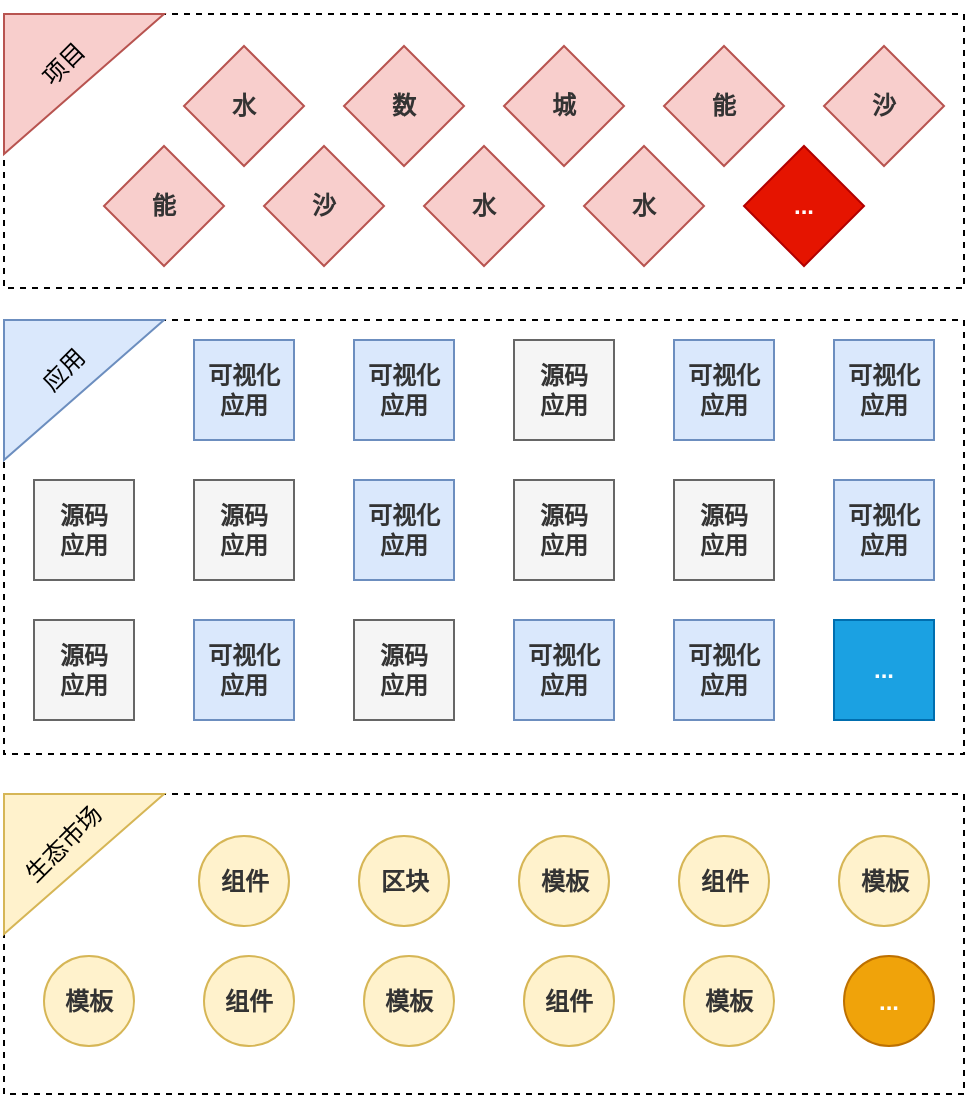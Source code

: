 <mxfile version="23.1.5" type="github">
  <diagram name="第 1 页" id="LY0YPnrHA6B2b3IWMHaJ">
    <mxGraphModel dx="1434" dy="758" grid="1" gridSize="10" guides="1" tooltips="1" connect="1" arrows="1" fold="1" page="1" pageScale="1" pageWidth="827" pageHeight="1169" math="0" shadow="0">
      <root>
        <mxCell id="0" />
        <mxCell id="1" parent="0" />
        <mxCell id="4g3i7PId28n3mnpLQAkF-48" value="" style="rounded=0;whiteSpace=wrap;html=1;fillColor=none;fontStyle=1;fontColor=#333333;dashed=1;" vertex="1" parent="1">
          <mxGeometry x="150" y="170" width="480" height="137" as="geometry" />
        </mxCell>
        <mxCell id="4g3i7PId28n3mnpLQAkF-47" value="" style="rounded=0;whiteSpace=wrap;html=1;fillColor=none;fontStyle=1;fontColor=#333333;dashed=1;" vertex="1" parent="1">
          <mxGeometry x="150" y="323" width="480" height="217" as="geometry" />
        </mxCell>
        <mxCell id="4g3i7PId28n3mnpLQAkF-4" value="水" style="rhombus;whiteSpace=wrap;html=1;fillColor=#f8cecc;strokeColor=#b85450;fontStyle=1;fontColor=#333333;" vertex="1" parent="1">
          <mxGeometry x="240" y="186" width="60" height="60" as="geometry" />
        </mxCell>
        <mxCell id="4g3i7PId28n3mnpLQAkF-5" value="数" style="rhombus;whiteSpace=wrap;html=1;fillColor=#f8cecc;strokeColor=#b85450;fontStyle=1;fontColor=#333333;" vertex="1" parent="1">
          <mxGeometry x="320" y="186" width="60" height="60" as="geometry" />
        </mxCell>
        <mxCell id="4g3i7PId28n3mnpLQAkF-6" value="城" style="rhombus;whiteSpace=wrap;html=1;fillColor=#f8cecc;strokeColor=#b85450;fontStyle=1;fontColor=#333333;" vertex="1" parent="1">
          <mxGeometry x="400" y="186" width="60" height="60" as="geometry" />
        </mxCell>
        <mxCell id="4g3i7PId28n3mnpLQAkF-7" value="能" style="rhombus;whiteSpace=wrap;html=1;fillColor=#f8cecc;strokeColor=#b85450;fontStyle=1;fontColor=#333333;" vertex="1" parent="1">
          <mxGeometry x="480" y="186" width="60" height="60" as="geometry" />
        </mxCell>
        <mxCell id="4g3i7PId28n3mnpLQAkF-8" value="沙" style="rhombus;whiteSpace=wrap;html=1;fillColor=#f8cecc;strokeColor=#b85450;fontStyle=1;fontColor=#333333;" vertex="1" parent="1">
          <mxGeometry x="560" y="186" width="60" height="60" as="geometry" />
        </mxCell>
        <mxCell id="4g3i7PId28n3mnpLQAkF-9" value="能" style="rhombus;whiteSpace=wrap;html=1;fillColor=#f8cecc;strokeColor=#b85450;fontStyle=1;fontColor=#333333;" vertex="1" parent="1">
          <mxGeometry x="200" y="236" width="60" height="60" as="geometry" />
        </mxCell>
        <mxCell id="4g3i7PId28n3mnpLQAkF-10" value="沙" style="rhombus;whiteSpace=wrap;html=1;fillColor=#f8cecc;strokeColor=#b85450;fontStyle=1;fontColor=#333333;" vertex="1" parent="1">
          <mxGeometry x="280" y="236" width="60" height="60" as="geometry" />
        </mxCell>
        <mxCell id="4g3i7PId28n3mnpLQAkF-11" value="水" style="rhombus;whiteSpace=wrap;html=1;fillColor=#f8cecc;strokeColor=#b85450;fontStyle=1;fontColor=#333333;" vertex="1" parent="1">
          <mxGeometry x="360" y="236" width="60" height="60" as="geometry" />
        </mxCell>
        <mxCell id="4g3i7PId28n3mnpLQAkF-12" value="水" style="rhombus;whiteSpace=wrap;html=1;fillColor=#f8cecc;strokeColor=#b85450;fontStyle=1;fontColor=#333333;" vertex="1" parent="1">
          <mxGeometry x="440" y="236" width="60" height="60" as="geometry" />
        </mxCell>
        <mxCell id="4g3i7PId28n3mnpLQAkF-13" value="..." style="rhombus;whiteSpace=wrap;html=1;fillColor=#e51400;strokeColor=#B20000;fontColor=#FFFFFF;fontStyle=1" vertex="1" parent="1">
          <mxGeometry x="520" y="236" width="60" height="60" as="geometry" />
        </mxCell>
        <mxCell id="4g3i7PId28n3mnpLQAkF-15" value="可视化&lt;br&gt;应用" style="whiteSpace=wrap;html=1;aspect=fixed;fillColor=#dae8fc;strokeColor=#6c8ebf;fontStyle=1;fontColor=#333333;" vertex="1" parent="1">
          <mxGeometry x="245" y="333" width="50" height="50" as="geometry" />
        </mxCell>
        <mxCell id="4g3i7PId28n3mnpLQAkF-16" value="可视化&lt;br style=&quot;border-color: var(--border-color);&quot;&gt;应用" style="whiteSpace=wrap;html=1;aspect=fixed;fillColor=#dae8fc;strokeColor=#6c8ebf;fontStyle=1;fontColor=#333333;" vertex="1" parent="1">
          <mxGeometry x="325" y="333" width="50" height="50" as="geometry" />
        </mxCell>
        <mxCell id="4g3i7PId28n3mnpLQAkF-17" value="源码&lt;br style=&quot;border-color: var(--border-color);&quot;&gt;应用" style="whiteSpace=wrap;html=1;aspect=fixed;fillColor=#f5f5f5;fontColor=#333333;strokeColor=#666666;fontStyle=1" vertex="1" parent="1">
          <mxGeometry x="405" y="333" width="50" height="50" as="geometry" />
        </mxCell>
        <mxCell id="4g3i7PId28n3mnpLQAkF-18" value="可视化&lt;br style=&quot;border-color: var(--border-color);&quot;&gt;应用" style="whiteSpace=wrap;html=1;aspect=fixed;fillColor=#dae8fc;strokeColor=#6c8ebf;fontStyle=1;fontColor=#333333;" vertex="1" parent="1">
          <mxGeometry x="485" y="333" width="50" height="50" as="geometry" />
        </mxCell>
        <mxCell id="4g3i7PId28n3mnpLQAkF-19" value="可视化&lt;br style=&quot;border-color: var(--border-color);&quot;&gt;应用" style="whiteSpace=wrap;html=1;aspect=fixed;fillColor=#dae8fc;strokeColor=#6c8ebf;fontStyle=1;fontColor=#333333;" vertex="1" parent="1">
          <mxGeometry x="565" y="333" width="50" height="50" as="geometry" />
        </mxCell>
        <mxCell id="4g3i7PId28n3mnpLQAkF-20" value="源码&lt;br style=&quot;border-color: var(--border-color);&quot;&gt;应用" style="whiteSpace=wrap;html=1;aspect=fixed;fillColor=#f5f5f5;fontColor=#333333;strokeColor=#666666;fontStyle=1" vertex="1" parent="1">
          <mxGeometry x="165" y="403" width="50" height="50" as="geometry" />
        </mxCell>
        <mxCell id="4g3i7PId28n3mnpLQAkF-21" value="源码&lt;br style=&quot;border-color: var(--border-color);&quot;&gt;应用" style="whiteSpace=wrap;html=1;aspect=fixed;fillColor=#f5f5f5;fontColor=#333333;strokeColor=#666666;fontStyle=1" vertex="1" parent="1">
          <mxGeometry x="245" y="403" width="50" height="50" as="geometry" />
        </mxCell>
        <mxCell id="4g3i7PId28n3mnpLQAkF-22" value="可视化&lt;br style=&quot;border-color: var(--border-color);&quot;&gt;应用" style="whiteSpace=wrap;html=1;aspect=fixed;fillColor=#dae8fc;strokeColor=#6c8ebf;fontStyle=1;fontColor=#333333;" vertex="1" parent="1">
          <mxGeometry x="325" y="403" width="50" height="50" as="geometry" />
        </mxCell>
        <mxCell id="4g3i7PId28n3mnpLQAkF-23" value="源码&lt;br style=&quot;border-color: var(--border-color);&quot;&gt;应用" style="whiteSpace=wrap;html=1;aspect=fixed;fillColor=#f5f5f5;fontColor=#333333;strokeColor=#666666;fontStyle=1" vertex="1" parent="1">
          <mxGeometry x="405" y="403" width="50" height="50" as="geometry" />
        </mxCell>
        <mxCell id="4g3i7PId28n3mnpLQAkF-24" value="源码&lt;br style=&quot;border-color: var(--border-color);&quot;&gt;应用" style="whiteSpace=wrap;html=1;aspect=fixed;fillColor=#f5f5f5;fontColor=#333333;strokeColor=#666666;fontStyle=1" vertex="1" parent="1">
          <mxGeometry x="485" y="403" width="50" height="50" as="geometry" />
        </mxCell>
        <mxCell id="4g3i7PId28n3mnpLQAkF-25" value="可视化&lt;br style=&quot;border-color: var(--border-color);&quot;&gt;应用" style="whiteSpace=wrap;html=1;aspect=fixed;fillColor=#dae8fc;strokeColor=#6c8ebf;fontStyle=1;fontColor=#333333;" vertex="1" parent="1">
          <mxGeometry x="565" y="403" width="50" height="50" as="geometry" />
        </mxCell>
        <mxCell id="4g3i7PId28n3mnpLQAkF-26" value="源码&lt;br style=&quot;border-color: var(--border-color);&quot;&gt;应用" style="whiteSpace=wrap;html=1;aspect=fixed;fillColor=#f5f5f5;fontColor=#333333;strokeColor=#666666;fontStyle=1" vertex="1" parent="1">
          <mxGeometry x="165" y="473" width="50" height="50" as="geometry" />
        </mxCell>
        <mxCell id="4g3i7PId28n3mnpLQAkF-27" value="可视化&lt;br style=&quot;border-color: var(--border-color);&quot;&gt;应用" style="whiteSpace=wrap;html=1;aspect=fixed;fillColor=#dae8fc;strokeColor=#6c8ebf;fontStyle=1;fontColor=#333333;" vertex="1" parent="1">
          <mxGeometry x="245" y="473" width="50" height="50" as="geometry" />
        </mxCell>
        <mxCell id="4g3i7PId28n3mnpLQAkF-28" value="源码&lt;br style=&quot;border-color: var(--border-color);&quot;&gt;应用" style="whiteSpace=wrap;html=1;aspect=fixed;fillColor=#f5f5f5;fontColor=#333333;strokeColor=#666666;fontStyle=1" vertex="1" parent="1">
          <mxGeometry x="325" y="473" width="50" height="50" as="geometry" />
        </mxCell>
        <mxCell id="4g3i7PId28n3mnpLQAkF-29" value="可视化&lt;br style=&quot;border-color: var(--border-color);&quot;&gt;应用" style="whiteSpace=wrap;html=1;aspect=fixed;fillColor=#dae8fc;strokeColor=#6c8ebf;fontStyle=1;fontColor=#333333;" vertex="1" parent="1">
          <mxGeometry x="405" y="473" width="50" height="50" as="geometry" />
        </mxCell>
        <mxCell id="4g3i7PId28n3mnpLQAkF-30" value="可视化&lt;br style=&quot;border-color: var(--border-color);&quot;&gt;应用" style="whiteSpace=wrap;html=1;aspect=fixed;fillColor=#dae8fc;strokeColor=#6c8ebf;fontStyle=1;fontColor=#333333;" vertex="1" parent="1">
          <mxGeometry x="485" y="473" width="50" height="50" as="geometry" />
        </mxCell>
        <mxCell id="4g3i7PId28n3mnpLQAkF-31" value="&lt;font color=&quot;#ffffff&quot;&gt;...&lt;/font&gt;" style="whiteSpace=wrap;html=1;aspect=fixed;fillColor=#1ba1e2;strokeColor=#006EAF;fontColor=#333333;fontStyle=1" vertex="1" parent="1">
          <mxGeometry x="565" y="473" width="50" height="50" as="geometry" />
        </mxCell>
        <mxCell id="4g3i7PId28n3mnpLQAkF-32" value="" style="rounded=0;whiteSpace=wrap;html=1;fillColor=none;fontStyle=1;fontColor=#333333;dashed=1;" vertex="1" parent="1">
          <mxGeometry x="150" y="560" width="480" height="150" as="geometry" />
        </mxCell>
        <mxCell id="4g3i7PId28n3mnpLQAkF-34" value="组件" style="ellipse;whiteSpace=wrap;html=1;aspect=fixed;fillColor=#fff2cc;strokeColor=#d6b656;fontStyle=1;fontColor=#333333;" vertex="1" parent="1">
          <mxGeometry x="247.5" y="581" width="45" height="45" as="geometry" />
        </mxCell>
        <mxCell id="4g3i7PId28n3mnpLQAkF-35" value="区块" style="ellipse;whiteSpace=wrap;html=1;aspect=fixed;fillColor=#fff2cc;strokeColor=#d6b656;fontStyle=1;fontColor=#333333;" vertex="1" parent="1">
          <mxGeometry x="327.5" y="581" width="45" height="45" as="geometry" />
        </mxCell>
        <mxCell id="4g3i7PId28n3mnpLQAkF-36" value="模板" style="ellipse;whiteSpace=wrap;html=1;aspect=fixed;fillColor=#fff2cc;strokeColor=#d6b656;fontStyle=1;fontColor=#333333;" vertex="1" parent="1">
          <mxGeometry x="407.5" y="581" width="45" height="45" as="geometry" />
        </mxCell>
        <mxCell id="4g3i7PId28n3mnpLQAkF-37" value="组件" style="ellipse;whiteSpace=wrap;html=1;aspect=fixed;fillColor=#fff2cc;strokeColor=#d6b656;fontStyle=1;fontColor=#333333;" vertex="1" parent="1">
          <mxGeometry x="487.5" y="581" width="45" height="45" as="geometry" />
        </mxCell>
        <mxCell id="4g3i7PId28n3mnpLQAkF-38" value="模板" style="ellipse;whiteSpace=wrap;html=1;aspect=fixed;fillColor=#fff2cc;strokeColor=#d6b656;fontStyle=1;fontColor=#333333;" vertex="1" parent="1">
          <mxGeometry x="567.5" y="581" width="45" height="45" as="geometry" />
        </mxCell>
        <mxCell id="4g3i7PId28n3mnpLQAkF-39" value="模板" style="ellipse;whiteSpace=wrap;html=1;aspect=fixed;fillColor=#fff2cc;strokeColor=#d6b656;fontStyle=1;fontColor=#333333;" vertex="1" parent="1">
          <mxGeometry x="170" y="641" width="45" height="45" as="geometry" />
        </mxCell>
        <mxCell id="4g3i7PId28n3mnpLQAkF-40" value="组件" style="ellipse;whiteSpace=wrap;html=1;aspect=fixed;fillColor=#fff2cc;strokeColor=#d6b656;fontStyle=1;fontColor=#333333;" vertex="1" parent="1">
          <mxGeometry x="250" y="641" width="45" height="45" as="geometry" />
        </mxCell>
        <mxCell id="4g3i7PId28n3mnpLQAkF-41" value="模板" style="ellipse;whiteSpace=wrap;html=1;aspect=fixed;fillColor=#fff2cc;strokeColor=#d6b656;fontStyle=1;fontColor=#333333;" vertex="1" parent="1">
          <mxGeometry x="330" y="641" width="45" height="45" as="geometry" />
        </mxCell>
        <mxCell id="4g3i7PId28n3mnpLQAkF-42" value="组件" style="ellipse;whiteSpace=wrap;html=1;aspect=fixed;fillColor=#fff2cc;strokeColor=#d6b656;fontStyle=1;fontColor=#333333;" vertex="1" parent="1">
          <mxGeometry x="410" y="641" width="45" height="45" as="geometry" />
        </mxCell>
        <mxCell id="4g3i7PId28n3mnpLQAkF-43" value="模板" style="ellipse;whiteSpace=wrap;html=1;aspect=fixed;fillColor=#fff2cc;strokeColor=#d6b656;fontStyle=1;fontColor=#333333;" vertex="1" parent="1">
          <mxGeometry x="490" y="641" width="45" height="45" as="geometry" />
        </mxCell>
        <mxCell id="4g3i7PId28n3mnpLQAkF-44" value="&lt;font color=&quot;#ffffff&quot;&gt;...&lt;/font&gt;" style="ellipse;whiteSpace=wrap;html=1;aspect=fixed;fillColor=#f0a30a;strokeColor=#BD7000;fontColor=#333333;fontStyle=1" vertex="1" parent="1">
          <mxGeometry x="570" y="641" width="45" height="45" as="geometry" />
        </mxCell>
        <mxCell id="4g3i7PId28n3mnpLQAkF-49" value="" style="verticalLabelPosition=bottom;verticalAlign=top;html=1;shape=mxgraph.basic.orthogonal_triangle;direction=south;fillColor=#f8cecc;strokeColor=#b85450;" vertex="1" parent="1">
          <mxGeometry x="150" y="170" width="80" height="70" as="geometry" />
        </mxCell>
        <mxCell id="4g3i7PId28n3mnpLQAkF-50" value="" style="verticalLabelPosition=bottom;verticalAlign=top;html=1;shape=mxgraph.basic.orthogonal_triangle;direction=south;fillColor=#dae8fc;strokeColor=#6c8ebf;" vertex="1" parent="1">
          <mxGeometry x="150" y="323" width="80" height="70" as="geometry" />
        </mxCell>
        <mxCell id="4g3i7PId28n3mnpLQAkF-51" value="" style="verticalLabelPosition=bottom;verticalAlign=top;html=1;shape=mxgraph.basic.orthogonal_triangle;direction=south;fillColor=#fff2cc;strokeColor=#d6b656;" vertex="1" parent="1">
          <mxGeometry x="150" y="560" width="80" height="70" as="geometry" />
        </mxCell>
        <mxCell id="4g3i7PId28n3mnpLQAkF-52" value="项目" style="text;html=1;align=center;verticalAlign=middle;whiteSpace=wrap;rounded=0;rotation=-45;" vertex="1" parent="1">
          <mxGeometry x="150" y="180" width="60" height="30" as="geometry" />
        </mxCell>
        <mxCell id="4g3i7PId28n3mnpLQAkF-53" value="应用" style="text;html=1;align=center;verticalAlign=middle;whiteSpace=wrap;rounded=0;rotation=-45;" vertex="1" parent="1">
          <mxGeometry x="150" y="333" width="60" height="30" as="geometry" />
        </mxCell>
        <mxCell id="4g3i7PId28n3mnpLQAkF-54" value="生态市场" style="text;html=1;align=center;verticalAlign=middle;whiteSpace=wrap;rounded=0;rotation=-45;" vertex="1" parent="1">
          <mxGeometry x="150" y="570" width="60" height="30" as="geometry" />
        </mxCell>
      </root>
    </mxGraphModel>
  </diagram>
</mxfile>
